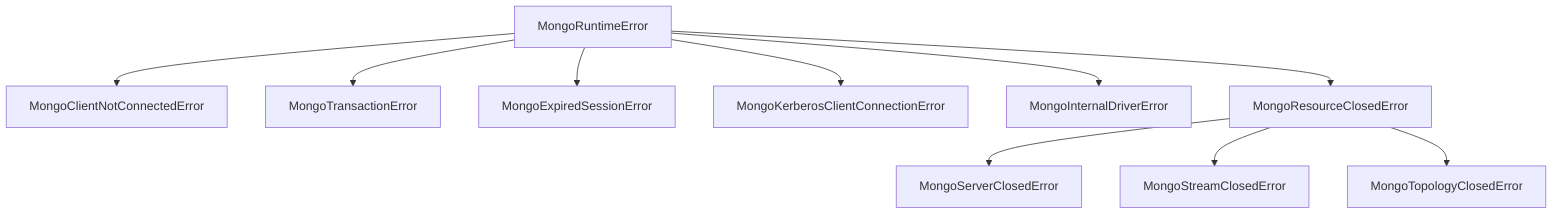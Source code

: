 graph TD
  MongoRuntimeError --> MongoClientNotConnectedError
  MongoRuntimeError --> MongoTransactionError
  MongoRuntimeError --> MongoExpiredSessionError
  MongoRuntimeError --> MongoKerberosClientConnectionError
  MongoRuntimeError --> MongoInternalDriverError
  MongoRuntimeError --> MongoResourceClosedError

  MongoResourceClosedError --> MongoServerClosedError
  MongoResourceClosedError --> MongoStreamClosedError
  MongoResourceClosedError --> MongoTopologyClosedError